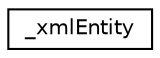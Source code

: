 digraph "Graphical Class Hierarchy"
{
 // LATEX_PDF_SIZE
  edge [fontname="Helvetica",fontsize="10",labelfontname="Helvetica",labelfontsize="10"];
  node [fontname="Helvetica",fontsize="10",shape=record];
  rankdir="LR";
  Node0 [label="_xmlEntity",height=0.2,width=0.4,color="black", fillcolor="white", style="filled",URL="$struct__xmlEntity.html",tooltip=" "];
}
